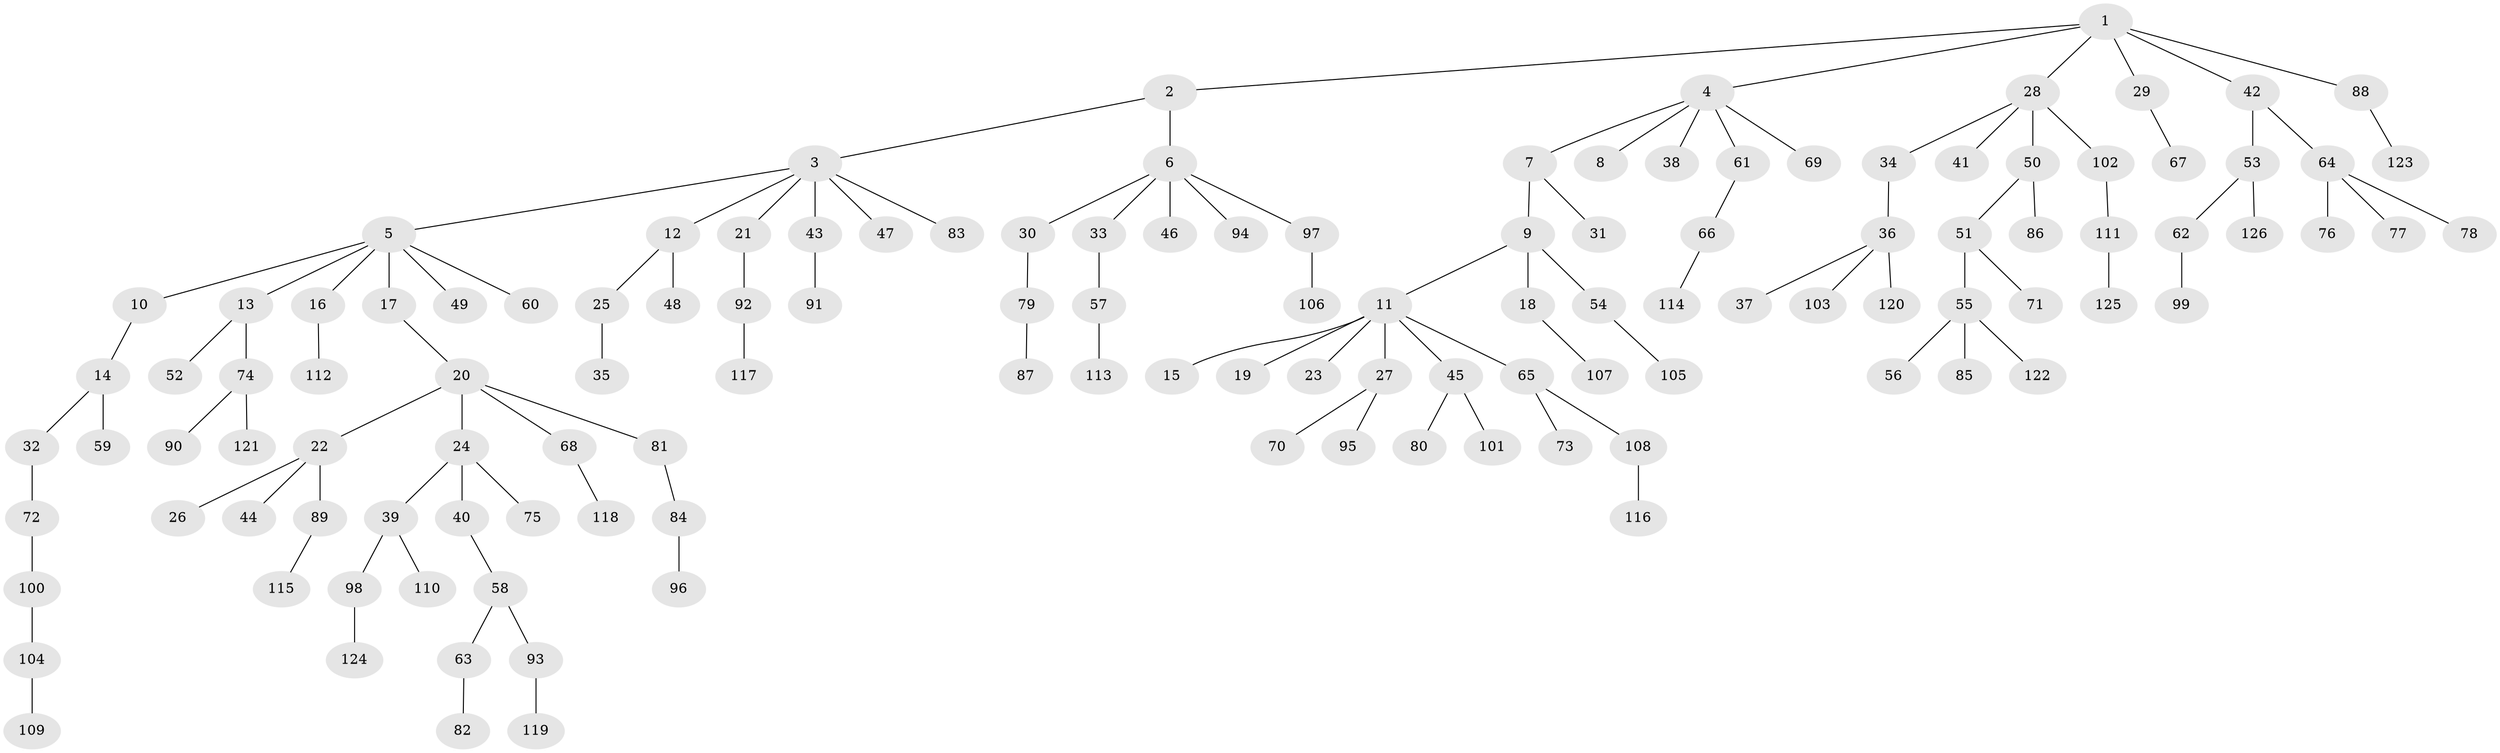 // Generated by graph-tools (version 1.1) at 2025/37/03/09/25 02:37:05]
// undirected, 126 vertices, 125 edges
graph export_dot {
graph [start="1"]
  node [color=gray90,style=filled];
  1;
  2;
  3;
  4;
  5;
  6;
  7;
  8;
  9;
  10;
  11;
  12;
  13;
  14;
  15;
  16;
  17;
  18;
  19;
  20;
  21;
  22;
  23;
  24;
  25;
  26;
  27;
  28;
  29;
  30;
  31;
  32;
  33;
  34;
  35;
  36;
  37;
  38;
  39;
  40;
  41;
  42;
  43;
  44;
  45;
  46;
  47;
  48;
  49;
  50;
  51;
  52;
  53;
  54;
  55;
  56;
  57;
  58;
  59;
  60;
  61;
  62;
  63;
  64;
  65;
  66;
  67;
  68;
  69;
  70;
  71;
  72;
  73;
  74;
  75;
  76;
  77;
  78;
  79;
  80;
  81;
  82;
  83;
  84;
  85;
  86;
  87;
  88;
  89;
  90;
  91;
  92;
  93;
  94;
  95;
  96;
  97;
  98;
  99;
  100;
  101;
  102;
  103;
  104;
  105;
  106;
  107;
  108;
  109;
  110;
  111;
  112;
  113;
  114;
  115;
  116;
  117;
  118;
  119;
  120;
  121;
  122;
  123;
  124;
  125;
  126;
  1 -- 2;
  1 -- 4;
  1 -- 28;
  1 -- 29;
  1 -- 42;
  1 -- 88;
  2 -- 3;
  2 -- 6;
  3 -- 5;
  3 -- 12;
  3 -- 21;
  3 -- 43;
  3 -- 47;
  3 -- 83;
  4 -- 7;
  4 -- 8;
  4 -- 38;
  4 -- 61;
  4 -- 69;
  5 -- 10;
  5 -- 13;
  5 -- 16;
  5 -- 17;
  5 -- 49;
  5 -- 60;
  6 -- 30;
  6 -- 33;
  6 -- 46;
  6 -- 94;
  6 -- 97;
  7 -- 9;
  7 -- 31;
  9 -- 11;
  9 -- 18;
  9 -- 54;
  10 -- 14;
  11 -- 15;
  11 -- 19;
  11 -- 23;
  11 -- 27;
  11 -- 45;
  11 -- 65;
  12 -- 25;
  12 -- 48;
  13 -- 52;
  13 -- 74;
  14 -- 32;
  14 -- 59;
  16 -- 112;
  17 -- 20;
  18 -- 107;
  20 -- 22;
  20 -- 24;
  20 -- 68;
  20 -- 81;
  21 -- 92;
  22 -- 26;
  22 -- 44;
  22 -- 89;
  24 -- 39;
  24 -- 40;
  24 -- 75;
  25 -- 35;
  27 -- 70;
  27 -- 95;
  28 -- 34;
  28 -- 41;
  28 -- 50;
  28 -- 102;
  29 -- 67;
  30 -- 79;
  32 -- 72;
  33 -- 57;
  34 -- 36;
  36 -- 37;
  36 -- 103;
  36 -- 120;
  39 -- 98;
  39 -- 110;
  40 -- 58;
  42 -- 53;
  42 -- 64;
  43 -- 91;
  45 -- 80;
  45 -- 101;
  50 -- 51;
  50 -- 86;
  51 -- 55;
  51 -- 71;
  53 -- 62;
  53 -- 126;
  54 -- 105;
  55 -- 56;
  55 -- 85;
  55 -- 122;
  57 -- 113;
  58 -- 63;
  58 -- 93;
  61 -- 66;
  62 -- 99;
  63 -- 82;
  64 -- 76;
  64 -- 77;
  64 -- 78;
  65 -- 73;
  65 -- 108;
  66 -- 114;
  68 -- 118;
  72 -- 100;
  74 -- 90;
  74 -- 121;
  79 -- 87;
  81 -- 84;
  84 -- 96;
  88 -- 123;
  89 -- 115;
  92 -- 117;
  93 -- 119;
  97 -- 106;
  98 -- 124;
  100 -- 104;
  102 -- 111;
  104 -- 109;
  108 -- 116;
  111 -- 125;
}

